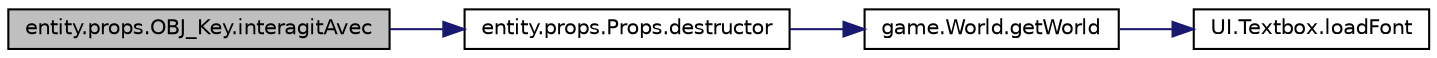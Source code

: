 digraph "entity.props.OBJ_Key.interagitAvec"
{
 // LATEX_PDF_SIZE
  edge [fontname="Helvetica",fontsize="10",labelfontname="Helvetica",labelfontsize="10"];
  node [fontname="Helvetica",fontsize="10",shape=record];
  rankdir="LR";
  Node1 [label="entity.props.OBJ_Key.interagitAvec",height=0.2,width=0.4,color="black", fillcolor="grey75", style="filled", fontcolor="black",tooltip=" "];
  Node1 -> Node2 [color="midnightblue",fontsize="10",style="solid",fontname="Helvetica"];
  Node2 [label="entity.props.Props.destructor",height=0.2,width=0.4,color="black", fillcolor="white", style="filled",URL="$classentity_1_1props_1_1_props.html#af5b4763272001b71fac74759b7ed6c3d",tooltip=" "];
  Node2 -> Node3 [color="midnightblue",fontsize="10",style="solid",fontname="Helvetica"];
  Node3 [label="game.World.getWorld",height=0.2,width=0.4,color="black", fillcolor="white", style="filled",URL="$classgame_1_1_world.html#a0e40ca86573cf45d858cc8e529865649",tooltip="Gets the instance of the World."];
  Node3 -> Node4 [color="midnightblue",fontsize="10",style="solid",fontname="Helvetica"];
  Node4 [label="UI.Textbox.loadFont",height=0.2,width=0.4,color="black", fillcolor="white", style="filled",URL="$class_u_i_1_1_textbox.html#ac3a40742547f48f95f29ce1649ac88a0",tooltip=" "];
}
